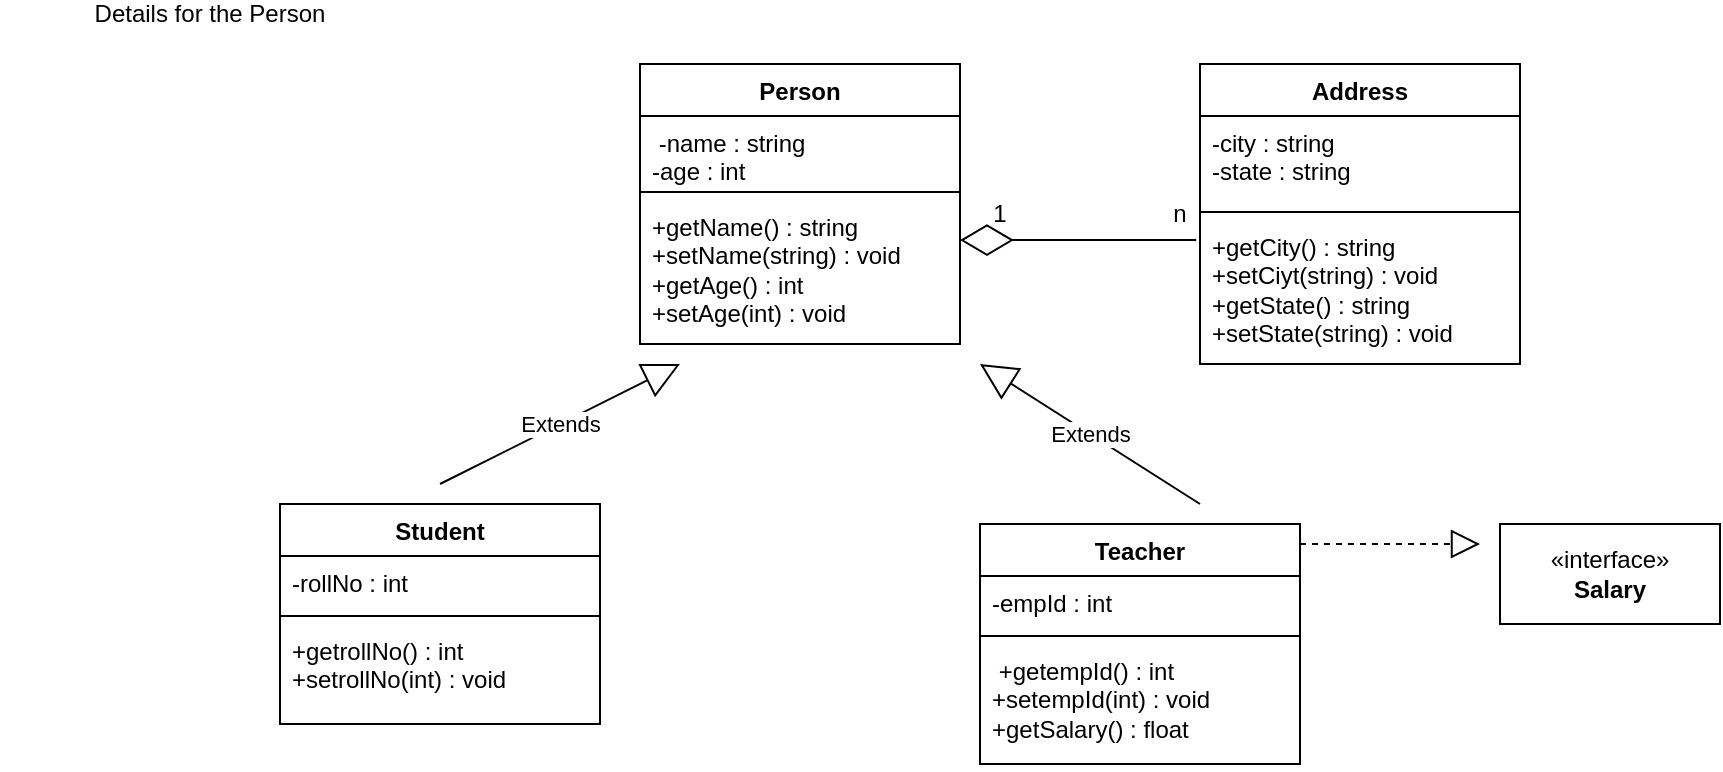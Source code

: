 <mxfile version="21.6.3" type="google">
  <diagram name="Page-1" id="HSB1JHnJCDLBF7jVrOw7">
    <mxGraphModel grid="1" page="1" gridSize="10" guides="1" tooltips="1" connect="1" arrows="1" fold="1" pageScale="1" pageWidth="850" pageHeight="1100" math="0" shadow="0">
      <root>
        <mxCell id="0" />
        <mxCell id="1" parent="0" />
        <mxCell id="__etXe4wqbmZDeIRy4BY-1" value="Person" style="swimlane;fontStyle=1;align=center;verticalAlign=top;childLayout=stackLayout;horizontal=1;startSize=26;horizontalStack=0;resizeParent=1;resizeParentMax=0;resizeLast=0;collapsible=1;marginBottom=0;whiteSpace=wrap;html=1;" vertex="1" parent="1">
          <mxGeometry x="320" y="-30" width="160" height="140" as="geometry" />
        </mxCell>
        <mxCell id="__etXe4wqbmZDeIRy4BY-2" value="&amp;nbsp;-name : string&lt;br&gt;-age : int" style="text;strokeColor=none;fillColor=none;align=left;verticalAlign=top;spacingLeft=4;spacingRight=4;overflow=hidden;rotatable=0;points=[[0,0.5],[1,0.5]];portConstraint=eastwest;whiteSpace=wrap;html=1;" vertex="1" parent="__etXe4wqbmZDeIRy4BY-1">
          <mxGeometry y="26" width="160" height="34" as="geometry" />
        </mxCell>
        <mxCell id="__etXe4wqbmZDeIRy4BY-3" value="" style="line;strokeWidth=1;fillColor=none;align=left;verticalAlign=middle;spacingTop=-1;spacingLeft=3;spacingRight=3;rotatable=0;labelPosition=right;points=[];portConstraint=eastwest;strokeColor=inherit;" vertex="1" parent="__etXe4wqbmZDeIRy4BY-1">
          <mxGeometry y="60" width="160" height="8" as="geometry" />
        </mxCell>
        <mxCell id="__etXe4wqbmZDeIRy4BY-4" value="+getName() : string&lt;br&gt;+setName(string) : void&lt;br&gt;+getAge() : int&lt;br&gt;+setAge(int) : void" style="text;strokeColor=none;fillColor=none;align=left;verticalAlign=top;spacingLeft=4;spacingRight=4;overflow=hidden;rotatable=0;points=[[0,0.5],[1,0.5]];portConstraint=eastwest;whiteSpace=wrap;html=1;" vertex="1" parent="__etXe4wqbmZDeIRy4BY-1">
          <mxGeometry y="68" width="160" height="72" as="geometry" />
        </mxCell>
        <mxCell id="__etXe4wqbmZDeIRy4BY-5" value="Student" style="swimlane;fontStyle=1;align=center;verticalAlign=top;childLayout=stackLayout;horizontal=1;startSize=26;horizontalStack=0;resizeParent=1;resizeParentMax=0;resizeLast=0;collapsible=1;marginBottom=0;whiteSpace=wrap;html=1;" vertex="1" parent="1">
          <mxGeometry x="140" y="190" width="160" height="110" as="geometry" />
        </mxCell>
        <mxCell id="__etXe4wqbmZDeIRy4BY-6" value="-rollNo : int" style="text;strokeColor=none;fillColor=none;align=left;verticalAlign=top;spacingLeft=4;spacingRight=4;overflow=hidden;rotatable=0;points=[[0,0.5],[1,0.5]];portConstraint=eastwest;whiteSpace=wrap;html=1;" vertex="1" parent="__etXe4wqbmZDeIRy4BY-5">
          <mxGeometry y="26" width="160" height="26" as="geometry" />
        </mxCell>
        <mxCell id="__etXe4wqbmZDeIRy4BY-7" value="" style="line;strokeWidth=1;fillColor=none;align=left;verticalAlign=middle;spacingTop=-1;spacingLeft=3;spacingRight=3;rotatable=0;labelPosition=right;points=[];portConstraint=eastwest;strokeColor=inherit;" vertex="1" parent="__etXe4wqbmZDeIRy4BY-5">
          <mxGeometry y="52" width="160" height="8" as="geometry" />
        </mxCell>
        <mxCell id="__etXe4wqbmZDeIRy4BY-8" value="+getrollNo() : int&lt;br&gt;+setrollNo(int) : void" style="text;strokeColor=none;fillColor=none;align=left;verticalAlign=top;spacingLeft=4;spacingRight=4;overflow=hidden;rotatable=0;points=[[0,0.5],[1,0.5]];portConstraint=eastwest;whiteSpace=wrap;html=1;" vertex="1" parent="__etXe4wqbmZDeIRy4BY-5">
          <mxGeometry y="60" width="160" height="50" as="geometry" />
        </mxCell>
        <mxCell id="__etXe4wqbmZDeIRy4BY-9" value="Teacher" style="swimlane;fontStyle=1;align=center;verticalAlign=top;childLayout=stackLayout;horizontal=1;startSize=26;horizontalStack=0;resizeParent=1;resizeParentMax=0;resizeLast=0;collapsible=1;marginBottom=0;whiteSpace=wrap;html=1;" vertex="1" parent="1">
          <mxGeometry x="490" y="200" width="160" height="120" as="geometry" />
        </mxCell>
        <mxCell id="__etXe4wqbmZDeIRy4BY-10" value="-empId : int" style="text;strokeColor=none;fillColor=none;align=left;verticalAlign=top;spacingLeft=4;spacingRight=4;overflow=hidden;rotatable=0;points=[[0,0.5],[1,0.5]];portConstraint=eastwest;whiteSpace=wrap;html=1;" vertex="1" parent="__etXe4wqbmZDeIRy4BY-9">
          <mxGeometry y="26" width="160" height="26" as="geometry" />
        </mxCell>
        <mxCell id="__etXe4wqbmZDeIRy4BY-11" value="" style="line;strokeWidth=1;fillColor=none;align=left;verticalAlign=middle;spacingTop=-1;spacingLeft=3;spacingRight=3;rotatable=0;labelPosition=right;points=[];portConstraint=eastwest;strokeColor=inherit;" vertex="1" parent="__etXe4wqbmZDeIRy4BY-9">
          <mxGeometry y="52" width="160" height="8" as="geometry" />
        </mxCell>
        <mxCell id="__etXe4wqbmZDeIRy4BY-12" value="&amp;nbsp;+getempId() : int&lt;br style=&quot;border-color: var(--border-color);&quot;&gt;+setempId(int) : void&lt;br&gt;+getSalary() : float" style="text;strokeColor=none;fillColor=none;align=left;verticalAlign=top;spacingLeft=4;spacingRight=4;overflow=hidden;rotatable=0;points=[[0,0.5],[1,0.5]];portConstraint=eastwest;whiteSpace=wrap;html=1;" vertex="1" parent="__etXe4wqbmZDeIRy4BY-9">
          <mxGeometry y="60" width="160" height="60" as="geometry" />
        </mxCell>
        <mxCell id="__etXe4wqbmZDeIRy4BY-13" value="Extends" style="endArrow=block;endSize=16;endFill=0;html=1;rounded=0;" edge="1" parent="1">
          <mxGeometry width="160" relative="1" as="geometry">
            <mxPoint x="220" y="180" as="sourcePoint" />
            <mxPoint x="340" y="120" as="targetPoint" />
          </mxGeometry>
        </mxCell>
        <mxCell id="__etXe4wqbmZDeIRy4BY-14" value="Extends" style="endArrow=block;endSize=16;endFill=0;html=1;rounded=0;" edge="1" parent="1">
          <mxGeometry width="160" relative="1" as="geometry">
            <mxPoint x="600" y="190" as="sourcePoint" />
            <mxPoint x="490" y="120" as="targetPoint" />
          </mxGeometry>
        </mxCell>
        <mxCell id="__etXe4wqbmZDeIRy4BY-15" value="Address" style="swimlane;fontStyle=1;align=center;verticalAlign=top;childLayout=stackLayout;horizontal=1;startSize=26;horizontalStack=0;resizeParent=1;resizeParentMax=0;resizeLast=0;collapsible=1;marginBottom=0;whiteSpace=wrap;html=1;" vertex="1" parent="1">
          <mxGeometry x="600" y="-30" width="160" height="150" as="geometry" />
        </mxCell>
        <mxCell id="__etXe4wqbmZDeIRy4BY-16" value="-city : string&lt;br&gt;-state : string" style="text;strokeColor=none;fillColor=none;align=left;verticalAlign=top;spacingLeft=4;spacingRight=4;overflow=hidden;rotatable=0;points=[[0,0.5],[1,0.5]];portConstraint=eastwest;whiteSpace=wrap;html=1;" vertex="1" parent="__etXe4wqbmZDeIRy4BY-15">
          <mxGeometry y="26" width="160" height="44" as="geometry" />
        </mxCell>
        <mxCell id="__etXe4wqbmZDeIRy4BY-17" value="" style="line;strokeWidth=1;fillColor=none;align=left;verticalAlign=middle;spacingTop=-1;spacingLeft=3;spacingRight=3;rotatable=0;labelPosition=right;points=[];portConstraint=eastwest;strokeColor=inherit;" vertex="1" parent="__etXe4wqbmZDeIRy4BY-15">
          <mxGeometry y="70" width="160" height="8" as="geometry" />
        </mxCell>
        <mxCell id="__etXe4wqbmZDeIRy4BY-18" value="+getCity() : string&lt;br&gt;+setCiyt(string) : void&lt;br&gt;+getState() : string&lt;br&gt;+setState(string) : void" style="text;strokeColor=none;fillColor=none;align=left;verticalAlign=top;spacingLeft=4;spacingRight=4;overflow=hidden;rotatable=0;points=[[0,0.5],[1,0.5]];portConstraint=eastwest;whiteSpace=wrap;html=1;" vertex="1" parent="__etXe4wqbmZDeIRy4BY-15">
          <mxGeometry y="78" width="160" height="72" as="geometry" />
        </mxCell>
        <mxCell id="__etXe4wqbmZDeIRy4BY-20" value="«interface»&lt;br&gt;&lt;b&gt;Salary&lt;/b&gt;" style="html=1;whiteSpace=wrap;" vertex="1" parent="1">
          <mxGeometry x="750" y="200" width="110" height="50" as="geometry" />
        </mxCell>
        <mxCell id="__etXe4wqbmZDeIRy4BY-22" value="" style="endArrow=block;dashed=1;endFill=0;endSize=12;html=1;rounded=0;" edge="1" parent="1">
          <mxGeometry width="160" relative="1" as="geometry">
            <mxPoint x="650" y="210" as="sourcePoint" />
            <mxPoint x="740" y="210" as="targetPoint" />
          </mxGeometry>
        </mxCell>
        <mxCell id="__etXe4wqbmZDeIRy4BY-19" value="" style="endArrow=diamondThin;endFill=0;endSize=24;html=1;rounded=0;entryX=1;entryY=0.278;entryDx=0;entryDy=0;entryPerimeter=0;exitX=-0.012;exitY=0.139;exitDx=0;exitDy=0;exitPerimeter=0;" edge="1" parent="1" source="__etXe4wqbmZDeIRy4BY-18" target="__etXe4wqbmZDeIRy4BY-4">
          <mxGeometry width="160" relative="1" as="geometry">
            <mxPoint x="520" y="110" as="sourcePoint" />
            <mxPoint x="540" y="110" as="targetPoint" />
          </mxGeometry>
        </mxCell>
        <mxCell id="__etXe4wqbmZDeIRy4BY-23" value="n" style="text;strokeColor=none;align=center;fillColor=none;html=1;verticalAlign=middle;whiteSpace=wrap;rounded=0;" vertex="1" parent="1">
          <mxGeometry x="560" y="30" width="60" height="30" as="geometry" />
        </mxCell>
        <mxCell id="__etXe4wqbmZDeIRy4BY-24" value="1" style="text;strokeColor=none;align=center;fillColor=none;html=1;verticalAlign=middle;whiteSpace=wrap;rounded=0;" vertex="1" parent="1">
          <mxGeometry x="470" y="30" width="60" height="30" as="geometry" />
        </mxCell>
        <mxCell id="__etXe4wqbmZDeIRy4BY-25" value="Details for the Person" style="text;strokeColor=none;align=center;fillColor=none;html=1;verticalAlign=middle;whiteSpace=wrap;rounded=0;" vertex="1" parent="1">
          <mxGeometry y="-60" width="210" height="10" as="geometry" />
        </mxCell>
      </root>
    </mxGraphModel>
  </diagram>
</mxfile>
